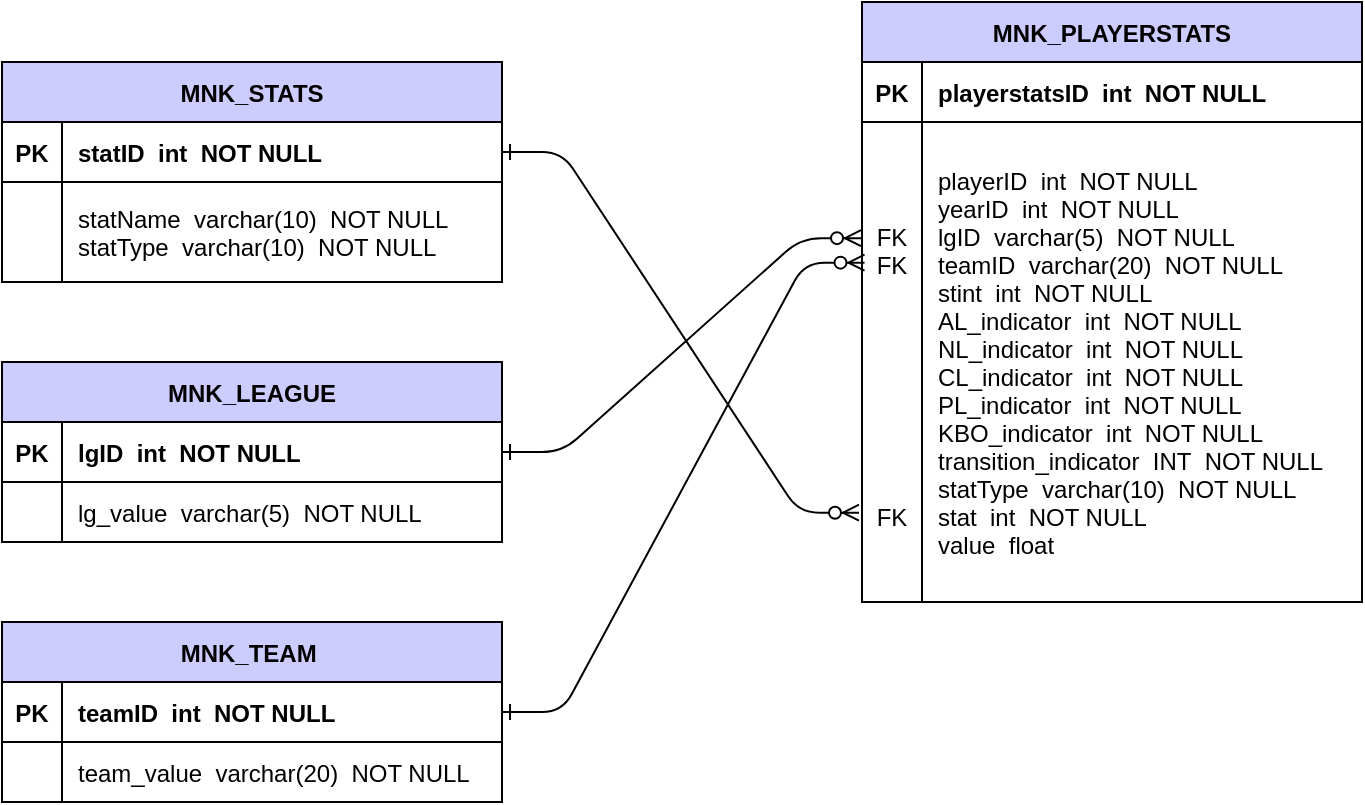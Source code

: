 <mxfile version="22.0.2" type="device">
  <diagram id="R2lEEEUBdFMjLlhIrx00" name="Page-1">
    <mxGraphModel dx="1276" dy="613" grid="1" gridSize="10" guides="1" tooltips="1" connect="1" arrows="1" fold="1" page="1" pageScale="1" pageWidth="850" pageHeight="1100" math="0" shadow="0" extFonts="Permanent Marker^https://fonts.googleapis.com/css?family=Permanent+Marker">
      <root>
        <mxCell id="0" />
        <mxCell id="1" parent="0" />
        <mxCell id="6lNbsBC-6i9WWthoi7_e-11" value="" style="shape=partialRectangle;collapsible=0;dropTarget=0;pointerEvents=0;fillColor=none;points=[[0,0.5],[1,0.5]];portConstraint=eastwest;top=0;left=0;right=0;bottom=0;" parent="1" vertex="1">
          <mxGeometry x="115" y="370" width="250" height="30" as="geometry" />
        </mxCell>
        <mxCell id="6lNbsBC-6i9WWthoi7_e-12" value="" style="shape=partialRectangle;overflow=hidden;connectable=0;fillColor=none;top=0;left=0;bottom=0;right=0;" parent="6lNbsBC-6i9WWthoi7_e-11" vertex="1">
          <mxGeometry width="30" height="30" as="geometry">
            <mxRectangle width="30" height="30" as="alternateBounds" />
          </mxGeometry>
        </mxCell>
        <mxCell id="6lNbsBC-6i9WWthoi7_e-15" value="MNK_PLAYERSTATS" style="shape=table;startSize=30;container=1;collapsible=1;childLayout=tableLayout;fixedRows=1;rowLines=5;fontStyle=1;align=center;resizeLast=1;fillColor=#CCCCFF;" parent="1" vertex="1">
          <mxGeometry x="515" y="80" width="250" height="300" as="geometry">
            <mxRectangle x="120" y="120" width="120" height="30" as="alternateBounds" />
          </mxGeometry>
        </mxCell>
        <mxCell id="6lNbsBC-6i9WWthoi7_e-16" value="" style="shape=partialRectangle;collapsible=0;dropTarget=0;pointerEvents=0;fillColor=none;points=[[0,0.5],[1,0.5]];portConstraint=eastwest;top=0;left=0;right=0;bottom=1;" parent="6lNbsBC-6i9WWthoi7_e-15" vertex="1">
          <mxGeometry y="30" width="250" height="30" as="geometry" />
        </mxCell>
        <mxCell id="6lNbsBC-6i9WWthoi7_e-17" value="PK" style="shape=partialRectangle;overflow=hidden;connectable=0;fillColor=none;top=0;left=0;bottom=0;right=0;fontStyle=1;" parent="6lNbsBC-6i9WWthoi7_e-16" vertex="1">
          <mxGeometry width="30" height="30" as="geometry">
            <mxRectangle width="30" height="30" as="alternateBounds" />
          </mxGeometry>
        </mxCell>
        <mxCell id="6lNbsBC-6i9WWthoi7_e-18" value="playerstatsID  int  NOT NULL" style="shape=partialRectangle;overflow=hidden;connectable=0;fillColor=none;top=0;left=0;bottom=0;right=0;align=left;spacingLeft=6;fontStyle=1;" parent="6lNbsBC-6i9WWthoi7_e-16" vertex="1">
          <mxGeometry x="30" width="220" height="30" as="geometry">
            <mxRectangle width="220" height="30" as="alternateBounds" />
          </mxGeometry>
        </mxCell>
        <mxCell id="6lNbsBC-6i9WWthoi7_e-19" value="" style="shape=partialRectangle;collapsible=0;dropTarget=0;pointerEvents=0;fillColor=none;points=[[0,0.5],[1,0.5]];portConstraint=eastwest;top=0;left=0;right=0;bottom=0;" parent="6lNbsBC-6i9WWthoi7_e-15" vertex="1">
          <mxGeometry y="60" width="250" height="240" as="geometry" />
        </mxCell>
        <mxCell id="6lNbsBC-6i9WWthoi7_e-20" value="&#xa;&#xa;FK&#xa;FK&#xa;&#xa;&#xa;&#xa;&#xa;&#xa;&#xa;&#xa;&#xa;FK&#xa;" style="shape=partialRectangle;overflow=hidden;connectable=0;fillColor=none;top=0;left=0;bottom=0;right=0;" parent="6lNbsBC-6i9WWthoi7_e-19" vertex="1">
          <mxGeometry width="30" height="240" as="geometry">
            <mxRectangle width="30" height="240" as="alternateBounds" />
          </mxGeometry>
        </mxCell>
        <mxCell id="6lNbsBC-6i9WWthoi7_e-21" value="" style="shape=partialRectangle;overflow=hidden;connectable=0;fillColor=none;top=0;left=0;bottom=0;right=0;align=left;spacingLeft=6;" parent="6lNbsBC-6i9WWthoi7_e-19" vertex="1">
          <mxGeometry x="30" width="220" height="240" as="geometry">
            <mxRectangle width="220" height="240" as="alternateBounds" />
          </mxGeometry>
        </mxCell>
        <mxCell id="pVN-23gbwBGwR2NjDHw3-20" value="playerID  int  NOT NULL&#xa;yearID  int  NOT NULL&#xa;lgID  varchar(5)  NOT NULL&#xa;teamID  varchar(20)  NOT NULL&#xa;stint  int  NOT NULL&#xa;AL_indicator  int  NOT NULL&#xa;NL_indicator  int  NOT NULL&#xa;CL_indicator  int  NOT NULL&#xa;PL_indicator  int  NOT NULL&#xa;KBO_indicator  int  NOT NULL&#xa;transition_indicator  INT  NOT NULL&#xa;statType  varchar(10)  NOT NULL&#xa;stat  int  NOT NULL&#xa;value  float  " style="shape=partialRectangle;overflow=hidden;connectable=0;fillColor=none;top=0;left=0;bottom=0;right=0;align=left;spacingLeft=6;" parent="1" vertex="1">
          <mxGeometry x="545" y="140" width="220" height="240" as="geometry">
            <mxRectangle width="220" height="350" as="alternateBounds" />
          </mxGeometry>
        </mxCell>
        <mxCell id="dBYjcfH42lKy7oRk5o66-1" value="MNK_STATS" style="shape=table;startSize=30;container=1;collapsible=1;childLayout=tableLayout;fixedRows=1;rowLines=5;fontStyle=1;align=center;resizeLast=1;fillColor=#CCCCFF;" parent="1" vertex="1">
          <mxGeometry x="85" y="110" width="250" height="110" as="geometry">
            <mxRectangle x="120" y="120" width="120" height="30" as="alternateBounds" />
          </mxGeometry>
        </mxCell>
        <mxCell id="dBYjcfH42lKy7oRk5o66-2" value="" style="shape=partialRectangle;collapsible=0;dropTarget=0;pointerEvents=0;fillColor=none;points=[[0,0.5],[1,0.5]];portConstraint=eastwest;top=0;left=0;right=0;bottom=1;" parent="dBYjcfH42lKy7oRk5o66-1" vertex="1">
          <mxGeometry y="30" width="250" height="30" as="geometry" />
        </mxCell>
        <mxCell id="dBYjcfH42lKy7oRk5o66-3" value="PK" style="shape=partialRectangle;overflow=hidden;connectable=0;fillColor=none;top=0;left=0;bottom=0;right=0;fontStyle=1;" parent="dBYjcfH42lKy7oRk5o66-2" vertex="1">
          <mxGeometry width="30" height="30" as="geometry">
            <mxRectangle width="30" height="30" as="alternateBounds" />
          </mxGeometry>
        </mxCell>
        <mxCell id="dBYjcfH42lKy7oRk5o66-4" value="statID  int  NOT NULL    " style="shape=partialRectangle;overflow=hidden;connectable=0;fillColor=none;top=0;left=0;bottom=0;right=0;align=left;spacingLeft=6;fontStyle=1;" parent="dBYjcfH42lKy7oRk5o66-2" vertex="1">
          <mxGeometry x="30" width="220" height="30" as="geometry">
            <mxRectangle width="220" height="30" as="alternateBounds" />
          </mxGeometry>
        </mxCell>
        <mxCell id="dBYjcfH42lKy7oRk5o66-5" value="" style="shape=partialRectangle;collapsible=0;dropTarget=0;pointerEvents=0;fillColor=none;points=[[0,0.5],[1,0.5]];portConstraint=eastwest;top=0;left=0;right=0;bottom=0;" parent="dBYjcfH42lKy7oRk5o66-1" vertex="1">
          <mxGeometry y="60" width="250" height="50" as="geometry" />
        </mxCell>
        <mxCell id="dBYjcfH42lKy7oRk5o66-6" value="" style="shape=partialRectangle;overflow=hidden;connectable=0;fillColor=none;top=0;left=0;bottom=0;right=0;" parent="dBYjcfH42lKy7oRk5o66-5" vertex="1">
          <mxGeometry width="30" height="50" as="geometry">
            <mxRectangle width="30" height="50" as="alternateBounds" />
          </mxGeometry>
        </mxCell>
        <mxCell id="dBYjcfH42lKy7oRk5o66-7" value="statName  varchar(10)  NOT NULL&#xa;statType  varchar(10)  NOT NULL" style="shape=partialRectangle;overflow=hidden;connectable=0;fillColor=none;top=0;left=0;bottom=0;right=0;align=left;spacingLeft=6;" parent="dBYjcfH42lKy7oRk5o66-5" vertex="1">
          <mxGeometry x="30" width="220" height="50" as="geometry">
            <mxRectangle width="220" height="50" as="alternateBounds" />
          </mxGeometry>
        </mxCell>
        <mxCell id="7ZgGBaKbR0Ddb1R4FelC-1" value="MNK_LEAGUE" style="shape=table;startSize=30;container=1;collapsible=1;childLayout=tableLayout;fixedRows=1;rowLines=5;fontStyle=1;align=center;resizeLast=1;fillColor=#CCCCFF;" parent="1" vertex="1">
          <mxGeometry x="85" y="260" width="250" height="90" as="geometry">
            <mxRectangle x="120" y="120" width="120" height="30" as="alternateBounds" />
          </mxGeometry>
        </mxCell>
        <mxCell id="7ZgGBaKbR0Ddb1R4FelC-2" value="" style="shape=partialRectangle;collapsible=0;dropTarget=0;pointerEvents=0;fillColor=none;points=[[0,0.5],[1,0.5]];portConstraint=eastwest;top=0;left=0;right=0;bottom=1;" parent="7ZgGBaKbR0Ddb1R4FelC-1" vertex="1">
          <mxGeometry y="30" width="250" height="30" as="geometry" />
        </mxCell>
        <mxCell id="7ZgGBaKbR0Ddb1R4FelC-3" value="PK" style="shape=partialRectangle;overflow=hidden;connectable=0;fillColor=none;top=0;left=0;bottom=0;right=0;fontStyle=1;" parent="7ZgGBaKbR0Ddb1R4FelC-2" vertex="1">
          <mxGeometry width="30" height="30" as="geometry">
            <mxRectangle width="30" height="30" as="alternateBounds" />
          </mxGeometry>
        </mxCell>
        <mxCell id="7ZgGBaKbR0Ddb1R4FelC-4" value="lgID  int  NOT NULL" style="shape=partialRectangle;overflow=hidden;connectable=0;fillColor=none;top=0;left=0;bottom=0;right=0;align=left;spacingLeft=6;fontStyle=1;" parent="7ZgGBaKbR0Ddb1R4FelC-2" vertex="1">
          <mxGeometry x="30" width="220" height="30" as="geometry">
            <mxRectangle width="220" height="30" as="alternateBounds" />
          </mxGeometry>
        </mxCell>
        <mxCell id="7ZgGBaKbR0Ddb1R4FelC-5" value="" style="shape=partialRectangle;collapsible=0;dropTarget=0;pointerEvents=0;fillColor=none;points=[[0,0.5],[1,0.5]];portConstraint=eastwest;top=0;left=0;right=0;bottom=0;" parent="7ZgGBaKbR0Ddb1R4FelC-1" vertex="1">
          <mxGeometry y="60" width="250" height="30" as="geometry" />
        </mxCell>
        <mxCell id="7ZgGBaKbR0Ddb1R4FelC-6" value="" style="shape=partialRectangle;overflow=hidden;connectable=0;fillColor=none;top=0;left=0;bottom=0;right=0;" parent="7ZgGBaKbR0Ddb1R4FelC-5" vertex="1">
          <mxGeometry width="30" height="30" as="geometry">
            <mxRectangle width="30" height="30" as="alternateBounds" />
          </mxGeometry>
        </mxCell>
        <mxCell id="7ZgGBaKbR0Ddb1R4FelC-7" value="lg_value  varchar(5)  NOT NULL" style="shape=partialRectangle;overflow=hidden;connectable=0;fillColor=none;top=0;left=0;bottom=0;right=0;align=left;spacingLeft=6;" parent="7ZgGBaKbR0Ddb1R4FelC-5" vertex="1">
          <mxGeometry x="30" width="220" height="30" as="geometry">
            <mxRectangle width="220" height="30" as="alternateBounds" />
          </mxGeometry>
        </mxCell>
        <mxCell id="7ZgGBaKbR0Ddb1R4FelC-8" value="MNK_TEAM " style="shape=table;startSize=30;container=1;collapsible=1;childLayout=tableLayout;fixedRows=1;rowLines=5;fontStyle=1;align=center;resizeLast=1;fillColor=#CCCCFF;" parent="1" vertex="1">
          <mxGeometry x="85" y="390" width="250" height="90" as="geometry">
            <mxRectangle x="120" y="120" width="120" height="30" as="alternateBounds" />
          </mxGeometry>
        </mxCell>
        <mxCell id="7ZgGBaKbR0Ddb1R4FelC-9" value="" style="shape=partialRectangle;collapsible=0;dropTarget=0;pointerEvents=0;fillColor=none;points=[[0,0.5],[1,0.5]];portConstraint=eastwest;top=0;left=0;right=0;bottom=1;" parent="7ZgGBaKbR0Ddb1R4FelC-8" vertex="1">
          <mxGeometry y="30" width="250" height="30" as="geometry" />
        </mxCell>
        <mxCell id="7ZgGBaKbR0Ddb1R4FelC-10" value="PK" style="shape=partialRectangle;overflow=hidden;connectable=0;fillColor=none;top=0;left=0;bottom=0;right=0;fontStyle=1;" parent="7ZgGBaKbR0Ddb1R4FelC-9" vertex="1">
          <mxGeometry width="30" height="30" as="geometry">
            <mxRectangle width="30" height="30" as="alternateBounds" />
          </mxGeometry>
        </mxCell>
        <mxCell id="7ZgGBaKbR0Ddb1R4FelC-11" value="teamID  int  NOT NULL" style="shape=partialRectangle;overflow=hidden;connectable=0;fillColor=none;top=0;left=0;bottom=0;right=0;align=left;spacingLeft=6;fontStyle=1;" parent="7ZgGBaKbR0Ddb1R4FelC-9" vertex="1">
          <mxGeometry x="30" width="220" height="30" as="geometry">
            <mxRectangle width="220" height="30" as="alternateBounds" />
          </mxGeometry>
        </mxCell>
        <mxCell id="7ZgGBaKbR0Ddb1R4FelC-12" value="" style="shape=partialRectangle;collapsible=0;dropTarget=0;pointerEvents=0;fillColor=none;points=[[0,0.5],[1,0.5]];portConstraint=eastwest;top=0;left=0;right=0;bottom=0;" parent="7ZgGBaKbR0Ddb1R4FelC-8" vertex="1">
          <mxGeometry y="60" width="250" height="30" as="geometry" />
        </mxCell>
        <mxCell id="7ZgGBaKbR0Ddb1R4FelC-13" value="" style="shape=partialRectangle;overflow=hidden;connectable=0;fillColor=none;top=0;left=0;bottom=0;right=0;" parent="7ZgGBaKbR0Ddb1R4FelC-12" vertex="1">
          <mxGeometry width="30" height="30" as="geometry">
            <mxRectangle width="30" height="30" as="alternateBounds" />
          </mxGeometry>
        </mxCell>
        <mxCell id="7ZgGBaKbR0Ddb1R4FelC-14" value="team_value  varchar(20)  NOT NULL" style="shape=partialRectangle;overflow=hidden;connectable=0;fillColor=none;top=0;left=0;bottom=0;right=0;align=left;spacingLeft=6;" parent="7ZgGBaKbR0Ddb1R4FelC-12" vertex="1">
          <mxGeometry x="30" width="220" height="30" as="geometry">
            <mxRectangle width="220" height="30" as="alternateBounds" />
          </mxGeometry>
        </mxCell>
        <mxCell id="7ZgGBaKbR0Ddb1R4FelC-19" value="" style="edgeStyle=entityRelationEdgeStyle;endArrow=ERzeroToMany;startArrow=ERone;endFill=1;startFill=0;exitX=1;exitY=0.5;exitDx=0;exitDy=0;entryX=-0.006;entryY=0.814;entryDx=0;entryDy=0;entryPerimeter=0;" parent="1" source="dBYjcfH42lKy7oRk5o66-2" target="6lNbsBC-6i9WWthoi7_e-19" edge="1">
          <mxGeometry width="100" height="100" relative="1" as="geometry">
            <mxPoint x="335" y="160" as="sourcePoint" />
            <mxPoint x="514.5" y="638.55" as="targetPoint" />
            <Array as="points">
              <mxPoint x="425" y="420" />
              <mxPoint x="489" y="-37.45" />
              <mxPoint x="495" y="-230" />
              <mxPoint x="489" y="22.55" />
            </Array>
          </mxGeometry>
        </mxCell>
        <mxCell id="3eBV3H8MlJ4EiLYHM2Z9-2" value="" style="edgeStyle=entityRelationEdgeStyle;endArrow=ERzeroToMany;startArrow=ERone;endFill=1;startFill=0;exitX=1;exitY=0.5;exitDx=0;exitDy=0;entryX=-0.002;entryY=0.242;entryDx=0;entryDy=0;entryPerimeter=0;" edge="1" parent="1" source="7ZgGBaKbR0Ddb1R4FelC-2" target="6lNbsBC-6i9WWthoi7_e-19">
          <mxGeometry width="100" height="100" relative="1" as="geometry">
            <mxPoint x="345" y="170" as="sourcePoint" />
            <mxPoint x="523" y="345" as="targetPoint" />
            <Array as="points">
              <mxPoint x="435" y="430" />
              <mxPoint x="499" y="-27.45" />
              <mxPoint x="505" y="-220" />
              <mxPoint x="499" y="32.55" />
            </Array>
          </mxGeometry>
        </mxCell>
        <mxCell id="3eBV3H8MlJ4EiLYHM2Z9-3" value="" style="edgeStyle=entityRelationEdgeStyle;endArrow=ERzeroToMany;startArrow=ERone;endFill=1;startFill=0;exitX=1;exitY=0.5;exitDx=0;exitDy=0;entryX=0.005;entryY=0.293;entryDx=0;entryDy=0;entryPerimeter=0;" edge="1" parent="1" source="7ZgGBaKbR0Ddb1R4FelC-9" target="6lNbsBC-6i9WWthoi7_e-19">
          <mxGeometry width="100" height="100" relative="1" as="geometry">
            <mxPoint x="345" y="315" as="sourcePoint" />
            <mxPoint x="525" y="208" as="targetPoint" />
            <Array as="points">
              <mxPoint x="445" y="440" />
              <mxPoint x="509" y="-17.45" />
              <mxPoint x="515" y="-210" />
              <mxPoint x="509" y="42.55" />
            </Array>
          </mxGeometry>
        </mxCell>
      </root>
    </mxGraphModel>
  </diagram>
</mxfile>
